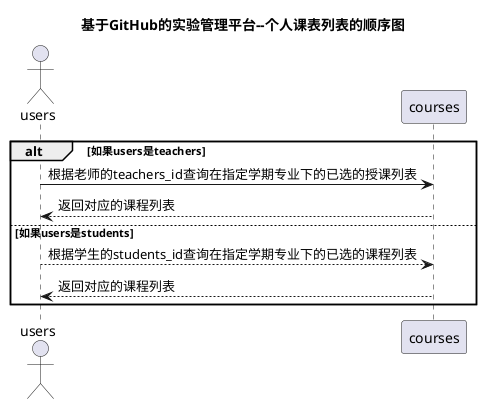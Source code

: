@startuml
title 基于GitHub的实验管理平台--个人课表列表的顺序图

actor users
alt 如果users是teachers
	users -> courses:根据老师的teachers_id查询在指定学期专业下的已选的授课列表
	courses --> users :返回对应的课程列表
else 如果users是students
    users --> courses:根据学生的students_id查询在指定学期专业下的已选的课程列表
    courses --> users :返回对应的课程列表
end
@enduml